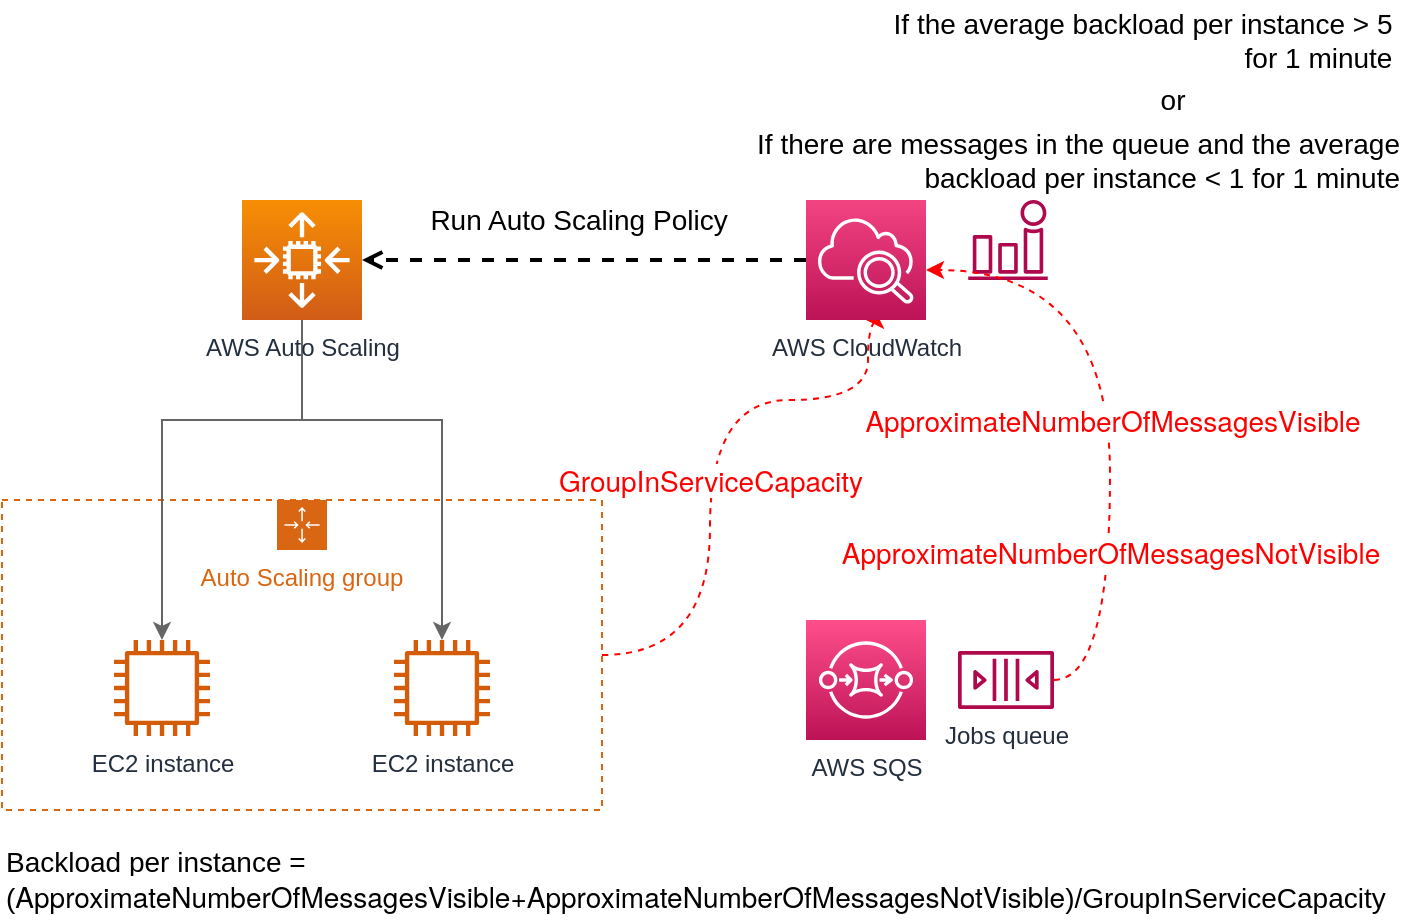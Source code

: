 <mxfile version="16.1.0" type="github">
  <diagram id="jmnAOLzwxY9nIC2-uwGT" name="Page-1">
    <mxGraphModel dx="946" dy="589" grid="1" gridSize="10" guides="1" tooltips="1" connect="1" arrows="1" fold="1" page="1" pageScale="1" pageWidth="827" pageHeight="1169" math="0" shadow="0">
      <root>
        <mxCell id="0" />
        <mxCell id="1" parent="0" />
        <mxCell id="UN0OUWXxMWf2bh11lB0P-13" style="edgeStyle=orthogonalEdgeStyle;curved=1;rounded=0;orthogonalLoop=1;jettySize=auto;html=1;entryX=0.5;entryY=1;entryDx=0;entryDy=0;entryPerimeter=0;dashed=1;strokeColor=#FF0000;exitX=1;exitY=0.5;exitDx=0;exitDy=0;" parent="1" source="UN0OUWXxMWf2bh11lB0P-1" target="UN0OUWXxMWf2bh11lB0P-6" edge="1">
          <mxGeometry relative="1" as="geometry">
            <Array as="points">
              <mxPoint x="424" y="408" />
              <mxPoint x="424" y="280" />
              <mxPoint x="503" y="280" />
            </Array>
          </mxGeometry>
        </mxCell>
        <mxCell id="UN0OUWXxMWf2bh11lB0P-14" value="&lt;span style=&quot;font-family: &amp;#34;amazon ember&amp;#34; , &amp;#34;helvetica neue&amp;#34; , &amp;#34;roboto&amp;#34; , &amp;#34;arial&amp;#34; , sans-serif ; font-size: 14px ; text-align: left&quot;&gt;&lt;font color=&quot;#ff0000&quot;&gt;GroupInServiceCapacity&lt;/font&gt;&lt;/span&gt;" style="edgeLabel;html=1;align=center;verticalAlign=middle;resizable=0;points=[];" parent="UN0OUWXxMWf2bh11lB0P-13" vertex="1" connectable="0">
          <mxGeometry x="-0.061" relative="1" as="geometry">
            <mxPoint as="offset" />
          </mxGeometry>
        </mxCell>
        <mxCell id="UN0OUWXxMWf2bh11lB0P-1" value="Auto Scaling group" style="points=[[0,0],[0.25,0],[0.5,0],[0.75,0],[1,0],[1,0.25],[1,0.5],[1,0.75],[1,1],[0.75,1],[0.5,1],[0.25,1],[0,1],[0,0.75],[0,0.5],[0,0.25]];outlineConnect=0;gradientColor=none;html=1;whiteSpace=wrap;fontSize=12;fontStyle=0;container=1;pointerEvents=0;collapsible=0;recursiveResize=0;shape=mxgraph.aws4.groupCenter;grIcon=mxgraph.aws4.group_auto_scaling_group;grStroke=1;strokeColor=#D86613;fillColor=none;verticalAlign=top;align=center;fontColor=#D86613;dashed=1;spacingTop=25;" parent="1" vertex="1">
          <mxGeometry x="70" y="330" width="300" height="155" as="geometry" />
        </mxCell>
        <mxCell id="UN0OUWXxMWf2bh11lB0P-9" value="EC2 instance" style="sketch=0;outlineConnect=0;fontColor=#232F3E;gradientColor=none;fillColor=#D45B07;strokeColor=none;dashed=0;verticalLabelPosition=bottom;verticalAlign=top;align=center;html=1;fontSize=12;fontStyle=0;aspect=fixed;pointerEvents=1;shape=mxgraph.aws4.instance2;" parent="UN0OUWXxMWf2bh11lB0P-1" vertex="1">
          <mxGeometry x="196" y="70" width="48" height="48" as="geometry" />
        </mxCell>
        <mxCell id="UN0OUWXxMWf2bh11lB0P-4" value="EC2 instance" style="sketch=0;outlineConnect=0;fontColor=#232F3E;gradientColor=none;fillColor=#D45B07;strokeColor=none;dashed=0;verticalLabelPosition=bottom;verticalAlign=top;align=center;html=1;fontSize=12;fontStyle=0;aspect=fixed;pointerEvents=1;shape=mxgraph.aws4.instance2;" parent="UN0OUWXxMWf2bh11lB0P-1" vertex="1">
          <mxGeometry x="56" y="70" width="48" height="48" as="geometry" />
        </mxCell>
        <mxCell id="UN0OUWXxMWf2bh11lB0P-18" style="edgeStyle=orthogonalEdgeStyle;rounded=0;orthogonalLoop=1;jettySize=auto;html=1;fontColor=#FF0000;strokeColor=#666666;" parent="1" source="UN0OUWXxMWf2bh11lB0P-2" target="UN0OUWXxMWf2bh11lB0P-4" edge="1">
          <mxGeometry relative="1" as="geometry">
            <Array as="points">
              <mxPoint x="220" y="290" />
              <mxPoint x="150" y="290" />
            </Array>
          </mxGeometry>
        </mxCell>
        <mxCell id="UN0OUWXxMWf2bh11lB0P-19" style="edgeStyle=orthogonalEdgeStyle;rounded=0;orthogonalLoop=1;jettySize=auto;html=1;fontColor=#FF0000;strokeColor=#666666;strokeWidth=1;" parent="1" source="UN0OUWXxMWf2bh11lB0P-2" target="UN0OUWXxMWf2bh11lB0P-9" edge="1">
          <mxGeometry relative="1" as="geometry">
            <Array as="points">
              <mxPoint x="220" y="290" />
              <mxPoint x="290" y="290" />
            </Array>
          </mxGeometry>
        </mxCell>
        <mxCell id="UN0OUWXxMWf2bh11lB0P-2" value="AWS Auto Scaling" style="sketch=0;points=[[0,0,0],[0.25,0,0],[0.5,0,0],[0.75,0,0],[1,0,0],[0,1,0],[0.25,1,0],[0.5,1,0],[0.75,1,0],[1,1,0],[0,0.25,0],[0,0.5,0],[0,0.75,0],[1,0.25,0],[1,0.5,0],[1,0.75,0]];outlineConnect=0;fontColor=#232F3E;gradientColor=#F78E04;gradientDirection=north;fillColor=#D05C17;strokeColor=#ffffff;dashed=0;verticalLabelPosition=bottom;verticalAlign=top;align=center;html=1;fontSize=12;fontStyle=0;aspect=fixed;shape=mxgraph.aws4.resourceIcon;resIcon=mxgraph.aws4.auto_scaling2;" parent="1" vertex="1">
          <mxGeometry x="190" y="180" width="60" height="60" as="geometry" />
        </mxCell>
        <mxCell id="UN0OUWXxMWf2bh11lB0P-24" style="rounded=0;orthogonalLoop=1;jettySize=auto;html=1;fontColor=#FF0000;strokeColor=#000000;strokeWidth=2;dashed=1;endArrow=open;endFill=0;" parent="1" source="UN0OUWXxMWf2bh11lB0P-6" target="UN0OUWXxMWf2bh11lB0P-2" edge="1">
          <mxGeometry relative="1" as="geometry" />
        </mxCell>
        <mxCell id="UN0OUWXxMWf2bh11lB0P-6" value="AWS CloudWatch" style="sketch=0;points=[[0,0,0],[0.25,0,0],[0.5,0,0],[0.75,0,0],[1,0,0],[0,1,0],[0.25,1,0],[0.5,1,0],[0.75,1,0],[1,1,0],[0,0.25,0],[0,0.5,0],[0,0.75,0],[1,0.25,0],[1,0.5,0],[1,0.75,0]];points=[[0,0,0],[0.25,0,0],[0.5,0,0],[0.75,0,0],[1,0,0],[0,1,0],[0.25,1,0],[0.5,1,0],[0.75,1,0],[1,1,0],[0,0.25,0],[0,0.5,0],[0,0.75,0],[1,0.25,0],[1,0.5,0],[1,0.75,0]];outlineConnect=0;fontColor=#232F3E;gradientColor=#F34482;gradientDirection=north;fillColor=#BC1356;strokeColor=#ffffff;dashed=0;verticalLabelPosition=bottom;verticalAlign=top;align=center;html=1;fontSize=12;fontStyle=0;aspect=fixed;shape=mxgraph.aws4.resourceIcon;resIcon=mxgraph.aws4.cloudwatch_2;" parent="1" vertex="1">
          <mxGeometry x="472" y="180" width="60" height="60" as="geometry" />
        </mxCell>
        <mxCell id="UN0OUWXxMWf2bh11lB0P-7" value="" style="sketch=0;outlineConnect=0;fontColor=#232F3E;gradientColor=none;fillColor=#B0084D;strokeColor=none;dashed=0;verticalLabelPosition=bottom;verticalAlign=top;align=center;html=1;fontSize=12;fontStyle=0;aspect=fixed;pointerEvents=1;shape=mxgraph.aws4.alarm;" parent="1" vertex="1">
          <mxGeometry x="553" y="180" width="40" height="40" as="geometry" />
        </mxCell>
        <mxCell id="UN0OUWXxMWf2bh11lB0P-8" value="AWS SQS" style="sketch=0;points=[[0,0,0],[0.25,0,0],[0.5,0,0],[0.75,0,0],[1,0,0],[0,1,0],[0.25,1,0],[0.5,1,0],[0.75,1,0],[1,1,0],[0,0.25,0],[0,0.5,0],[0,0.75,0],[1,0.25,0],[1,0.5,0],[1,0.75,0]];outlineConnect=0;fontColor=#232F3E;gradientColor=#FF4F8B;gradientDirection=north;fillColor=#BC1356;strokeColor=#ffffff;dashed=0;verticalLabelPosition=bottom;verticalAlign=top;align=center;html=1;fontSize=12;fontStyle=0;aspect=fixed;shape=mxgraph.aws4.resourceIcon;resIcon=mxgraph.aws4.sqs;" parent="1" vertex="1">
          <mxGeometry x="472" y="390" width="60" height="60" as="geometry" />
        </mxCell>
        <mxCell id="UN0OUWXxMWf2bh11lB0P-21" style="edgeStyle=orthogonalEdgeStyle;curved=1;rounded=0;orthogonalLoop=1;jettySize=auto;html=1;dashed=1;fontColor=#FF0000;strokeColor=#FF0000;strokeWidth=1;" parent="1" source="UN0OUWXxMWf2bh11lB0P-10" target="UN0OUWXxMWf2bh11lB0P-6" edge="1">
          <mxGeometry relative="1" as="geometry">
            <Array as="points">
              <mxPoint x="624" y="420" />
              <mxPoint x="624" y="215" />
            </Array>
          </mxGeometry>
        </mxCell>
        <mxCell id="UN0OUWXxMWf2bh11lB0P-22" value="&lt;span style=&quot;font-family: &amp;quot;amazon ember&amp;quot;, &amp;quot;helvetica neue&amp;quot;, roboto, arial, sans-serif; font-size: 14px; text-align: left;&quot;&gt;ApproximateNumberOfMessagesVisible&lt;/span&gt;" style="edgeLabel;html=1;align=center;verticalAlign=middle;resizable=0;points=[];fontColor=#FF0000;" parent="UN0OUWXxMWf2bh11lB0P-21" vertex="1" connectable="0">
          <mxGeometry x="-0.161" y="-1" relative="1" as="geometry">
            <mxPoint y="-22" as="offset" />
          </mxGeometry>
        </mxCell>
        <mxCell id="UN0OUWXxMWf2bh11lB0P-23" value="&lt;span style=&quot;font-family: &amp;#34;amazon ember&amp;#34; , &amp;#34;helvetica neue&amp;#34; , &amp;#34;roboto&amp;#34; , &amp;#34;arial&amp;#34; , sans-serif ; font-size: 14px ; text-align: left&quot;&gt;ApproximateNumberOfMessagesNotVisible&lt;/span&gt;" style="edgeLabel;html=1;align=center;verticalAlign=middle;resizable=0;points=[];fontColor=#FF0000;" parent="UN0OUWXxMWf2bh11lB0P-21" vertex="1" connectable="0">
          <mxGeometry x="-0.432" relative="1" as="geometry">
            <mxPoint as="offset" />
          </mxGeometry>
        </mxCell>
        <mxCell id="UN0OUWXxMWf2bh11lB0P-10" value="Jobs queue" style="sketch=0;outlineConnect=0;fontColor=#232F3E;gradientColor=none;fillColor=#B0084D;strokeColor=none;dashed=0;verticalLabelPosition=bottom;verticalAlign=top;align=center;html=1;fontSize=12;fontStyle=0;aspect=fixed;pointerEvents=1;shape=mxgraph.aws4.queue;" parent="1" vertex="1">
          <mxGeometry x="548" y="405.54" width="48" height="28.92" as="geometry" />
        </mxCell>
        <mxCell id="UN0OUWXxMWf2bh11lB0P-25" value="&lt;font style=&quot;font-size: 14px&quot; color=&quot;#000000&quot;&gt;Run Auto Scaling Policy&lt;/font&gt;" style="text;html=1;align=center;verticalAlign=middle;resizable=0;points=[];autosize=1;strokeColor=none;fillColor=none;fontColor=#FF0000;" parent="1" vertex="1">
          <mxGeometry x="278" y="180" width="160" height="20" as="geometry" />
        </mxCell>
        <mxCell id="UN0OUWXxMWf2bh11lB0P-26" value="If the average backload per instance &amp;gt; 5&lt;br&gt;&lt;div style=&quot;text-align: right&quot;&gt;&lt;span&gt;for 1 minute&lt;/span&gt;&lt;/div&gt;" style="text;html=1;align=center;verticalAlign=middle;resizable=0;points=[];autosize=1;strokeColor=none;fillColor=none;fontSize=14;fontColor=#000000;" parent="1" vertex="1">
          <mxGeometry x="510" y="80" width="260" height="40" as="geometry" />
        </mxCell>
        <mxCell id="UN0OUWXxMWf2bh11lB0P-27" value="If there are messages in the queue and the average&lt;br&gt;backload per instance &amp;lt; 1 for 1 minute" style="text;html=1;align=right;verticalAlign=middle;resizable=0;points=[];autosize=1;strokeColor=none;fillColor=none;fontSize=14;fontColor=#000000;" parent="1" vertex="1">
          <mxGeometry x="430" y="140" width="340" height="40" as="geometry" />
        </mxCell>
        <mxCell id="UN0OUWXxMWf2bh11lB0P-28" value="Backload per instance = &lt;br&gt;&lt;div&gt;&lt;span&gt;(&lt;/span&gt;&lt;span style=&quot;font-family: &amp;#34;amazon ember&amp;#34; , &amp;#34;helvetica neue&amp;#34; , &amp;#34;roboto&amp;#34; , &amp;#34;arial&amp;#34; , sans-serif ; background-color: rgb(255 , 255 , 255)&quot;&gt;ApproximateNumberOfMessagesVisible+ApproximateNumberOfMessagesNotVisible&lt;/span&gt;&lt;span&gt;)/GroupInServiceCapacity&lt;/span&gt;&lt;/div&gt;" style="text;html=1;align=left;verticalAlign=middle;resizable=0;points=[];autosize=1;strokeColor=none;fillColor=none;fontSize=14;fontColor=#000000;" parent="1" vertex="1">
          <mxGeometry x="70" y="500" width="710" height="40" as="geometry" />
        </mxCell>
        <mxCell id="UN0OUWXxMWf2bh11lB0P-29" value="or" style="text;html=1;align=center;verticalAlign=middle;resizable=0;points=[];autosize=1;strokeColor=none;fillColor=none;fontSize=14;fontColor=#000000;" parent="1" vertex="1">
          <mxGeometry x="640" y="120" width="30" height="20" as="geometry" />
        </mxCell>
      </root>
    </mxGraphModel>
  </diagram>
</mxfile>

